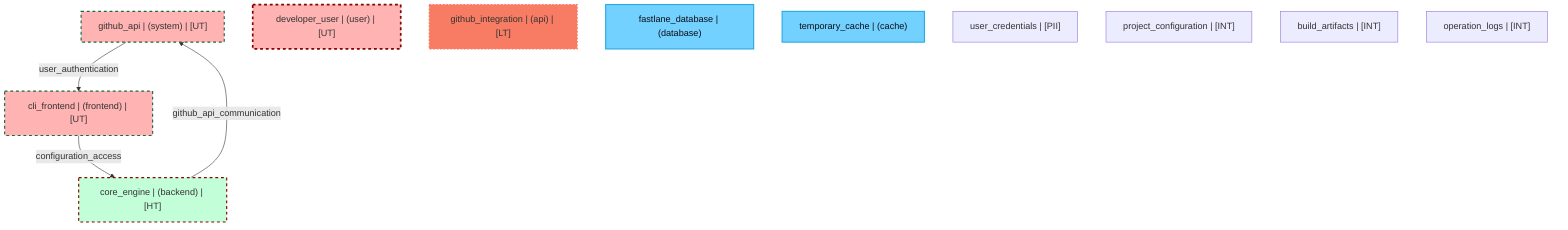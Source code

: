 graph TB
  node_01F8K9B7X6QH4V5Y6Z7W8X9K["github_api | (system) | [UT]"]:::untrusted
  node_01F8K9B7X6QH4V5Y6Z7W8X9L["developer_user | (user) | [UT]"]:::untrusted
  node_01F8K9B7X6QH4V5Y6Z7W8X9F["cli_frontend | (frontend) | [UT]"]:::untrusted
  node_01F8K9B7X6QH4V5Y6Z7W8X9G["core_engine | (backend) | [HT]"]:::highTrust
  node_01F8K9B7X6QH4V5Y6Z7W8X9H["github_integration | (api) | [LT]"]:::lowTrust
  node_01F8K9B7X6QH4V5Y6Z7W8X9I["fastlane_database | (database)"]:::dataStore
  node_01F8K9B7X6QH4V5Y6Z7W8X9J["temporary_cache | (cache)"]:::dataStore
  node_01F8K9B7X6QH4V5Y6Z7W8X9B["user_credentials | [PII]"]:::dataAsset,pii
  node_01F8K9B7X6QH4V5Y6Z7W8X9C["project_configuration | [INT]"]:::dataAsset,internal
  node_01F8K9B7X6QH4V5Y6Z7W8X9D["build_artifacts | [INT]"]:::dataAsset,internal
  node_01F8K9B7X6QH4V5Y6Z7W8X9E["operation_logs | [INT]"]:::dataAsset,internal

  node_01F8K9B7X6QH4V5Y6Z7W8X9K -->|user_authentication| node_01F8K9B7X6QH4V5Y6Z7W8X9F:::encryptedFlow
  node_01F8K9B7X6QH4V5Y6Z7W8X9F -->|configuration_access| node_01F8K9B7X6QH4V5Y6Z7W8X9G:::unencryptedFlow
  node_01F8K9B7X6QH4V5Y6Z7W8X9G -->|github_api_communication| node_01F8K9B7X6QH4V5Y6Z7W8X9K:::encryptedFlow

  classDef externalEntity fill:#FFB3B3,stroke:#8B0000,stroke-width:2px,color:#0B0D17
  classDef process fill:#C2FFD8,stroke:#106B49,stroke-width:2px,color:#0B0D17
  classDef dataStore fill:#73d1ff,stroke:#29ABE2,stroke-width:2px,color:#0B0D17
  classDef dataAsset fill:#ffa1ad,stroke:#A259FF,stroke-width:2px,color:#0B0D17
  classDef untrusted fill:#FFB3B3,stroke:#8B0000,stroke-width:3px,stroke-dasharray:5 5
  classDef lowTrust fill:#f77c63,stroke:#f77c63,stroke-width:2px,stroke-dasharray:3 3
  classDef mediumTrust fill:#FFF2B3,stroke:#7A6300,stroke-width:2px
  classDef highTrust fill:#C2FFD8,stroke:#106B49,stroke-width:2px
  classDef veryHighTrust fill:#36FF8F,stroke:#36FF8F,stroke-width:3px
  classDef public fill:#C2FFD8,stroke:#106B49,stroke-width:1px
  classDef internal fill:#FFF2B3,stroke:#7A6300,stroke-width:1px
  classDef confidential fill:#FFB3B3,stroke:#8B0000,stroke-width:2px
  classDef restricted fill:#8B0000,stroke:#8B0000,stroke-width:3px
  classDef pii fill:#ffa1ad,stroke:#A259FF,stroke-width:2px
  classDef pci fill:#8B0000,stroke:#8B0000,stroke-width:3px
  classDef phi fill:#ffa1ad,stroke:#A259FF,stroke-width:3px
  classDef encryptedFlow stroke:#106B49,stroke-width:2px
  classDef unencryptedFlow stroke:#8B0000,stroke-width:2px,stroke-dasharray:5 5
  classDef authenticatedFlow stroke:#29ABE2,stroke-width:2px
  classDef trustBoundary fill:transparent,stroke:#2E3440,stroke-width:3px,stroke-dasharray:10 5